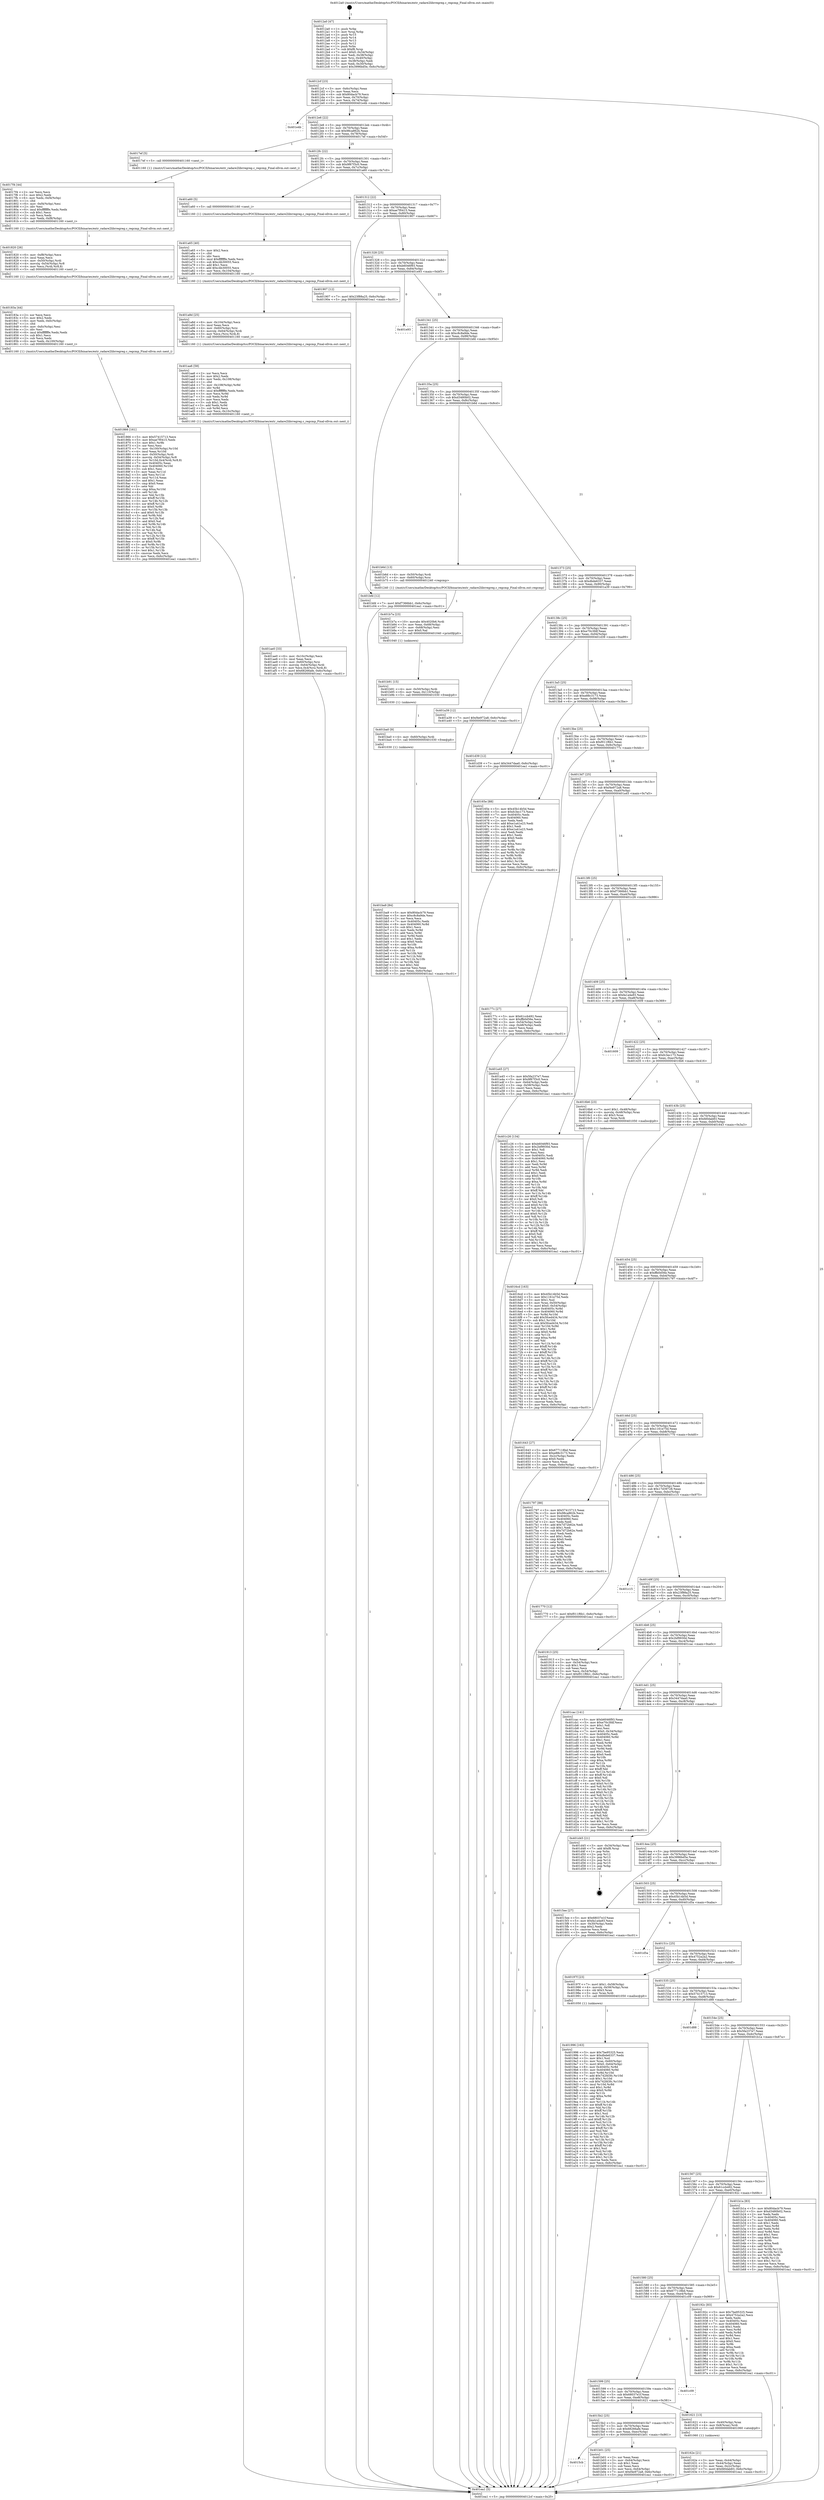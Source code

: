 digraph "0x4012a0" {
  label = "0x4012a0 (/mnt/c/Users/mathe/Desktop/tcc/POCII/binaries/extr_radare2librregreg.c_regcmp_Final-ollvm.out::main(0))"
  labelloc = "t"
  node[shape=record]

  Entry [label="",width=0.3,height=0.3,shape=circle,fillcolor=black,style=filled]
  "0x4012cf" [label="{
     0x4012cf [23]\l
     | [instrs]\l
     &nbsp;&nbsp;0x4012cf \<+3\>: mov -0x6c(%rbp),%eax\l
     &nbsp;&nbsp;0x4012d2 \<+2\>: mov %eax,%ecx\l
     &nbsp;&nbsp;0x4012d4 \<+6\>: sub $0x80dacb79,%ecx\l
     &nbsp;&nbsp;0x4012da \<+3\>: mov %eax,-0x70(%rbp)\l
     &nbsp;&nbsp;0x4012dd \<+3\>: mov %ecx,-0x74(%rbp)\l
     &nbsp;&nbsp;0x4012e0 \<+6\>: je 0000000000401e4b \<main+0xbab\>\l
  }"]
  "0x401e4b" [label="{
     0x401e4b\l
  }", style=dashed]
  "0x4012e6" [label="{
     0x4012e6 [22]\l
     | [instrs]\l
     &nbsp;&nbsp;0x4012e6 \<+5\>: jmp 00000000004012eb \<main+0x4b\>\l
     &nbsp;&nbsp;0x4012eb \<+3\>: mov -0x70(%rbp),%eax\l
     &nbsp;&nbsp;0x4012ee \<+5\>: sub $0x98ca862b,%eax\l
     &nbsp;&nbsp;0x4012f3 \<+3\>: mov %eax,-0x78(%rbp)\l
     &nbsp;&nbsp;0x4012f6 \<+6\>: je 00000000004017ef \<main+0x54f\>\l
  }"]
  Exit [label="",width=0.3,height=0.3,shape=circle,fillcolor=black,style=filled,peripheries=2]
  "0x4017ef" [label="{
     0x4017ef [5]\l
     | [instrs]\l
     &nbsp;&nbsp;0x4017ef \<+5\>: call 0000000000401160 \<next_i\>\l
     | [calls]\l
     &nbsp;&nbsp;0x401160 \{1\} (/mnt/c/Users/mathe/Desktop/tcc/POCII/binaries/extr_radare2librregreg.c_regcmp_Final-ollvm.out::next_i)\l
  }"]
  "0x4012fc" [label="{
     0x4012fc [22]\l
     | [instrs]\l
     &nbsp;&nbsp;0x4012fc \<+5\>: jmp 0000000000401301 \<main+0x61\>\l
     &nbsp;&nbsp;0x401301 \<+3\>: mov -0x70(%rbp),%eax\l
     &nbsp;&nbsp;0x401304 \<+5\>: sub $0x9f67f3c0,%eax\l
     &nbsp;&nbsp;0x401309 \<+3\>: mov %eax,-0x7c(%rbp)\l
     &nbsp;&nbsp;0x40130c \<+6\>: je 0000000000401a60 \<main+0x7c0\>\l
  }"]
  "0x401ba9" [label="{
     0x401ba9 [84]\l
     | [instrs]\l
     &nbsp;&nbsp;0x401ba9 \<+5\>: mov $0x80dacb79,%eax\l
     &nbsp;&nbsp;0x401bae \<+5\>: mov $0xc8c8a9de,%esi\l
     &nbsp;&nbsp;0x401bb3 \<+2\>: xor %ecx,%ecx\l
     &nbsp;&nbsp;0x401bb5 \<+7\>: mov 0x40405c,%edx\l
     &nbsp;&nbsp;0x401bbc \<+8\>: mov 0x404060,%r8d\l
     &nbsp;&nbsp;0x401bc4 \<+3\>: sub $0x1,%ecx\l
     &nbsp;&nbsp;0x401bc7 \<+3\>: mov %edx,%r9d\l
     &nbsp;&nbsp;0x401bca \<+3\>: add %ecx,%r9d\l
     &nbsp;&nbsp;0x401bcd \<+4\>: imul %r9d,%edx\l
     &nbsp;&nbsp;0x401bd1 \<+3\>: and $0x1,%edx\l
     &nbsp;&nbsp;0x401bd4 \<+3\>: cmp $0x0,%edx\l
     &nbsp;&nbsp;0x401bd7 \<+4\>: sete %r10b\l
     &nbsp;&nbsp;0x401bdb \<+4\>: cmp $0xa,%r8d\l
     &nbsp;&nbsp;0x401bdf \<+4\>: setl %r11b\l
     &nbsp;&nbsp;0x401be3 \<+3\>: mov %r10b,%bl\l
     &nbsp;&nbsp;0x401be6 \<+3\>: and %r11b,%bl\l
     &nbsp;&nbsp;0x401be9 \<+3\>: xor %r11b,%r10b\l
     &nbsp;&nbsp;0x401bec \<+3\>: or %r10b,%bl\l
     &nbsp;&nbsp;0x401bef \<+3\>: test $0x1,%bl\l
     &nbsp;&nbsp;0x401bf2 \<+3\>: cmovne %esi,%eax\l
     &nbsp;&nbsp;0x401bf5 \<+3\>: mov %eax,-0x6c(%rbp)\l
     &nbsp;&nbsp;0x401bf8 \<+5\>: jmp 0000000000401ea1 \<main+0xc01\>\l
  }"]
  "0x401a60" [label="{
     0x401a60 [5]\l
     | [instrs]\l
     &nbsp;&nbsp;0x401a60 \<+5\>: call 0000000000401160 \<next_i\>\l
     | [calls]\l
     &nbsp;&nbsp;0x401160 \{1\} (/mnt/c/Users/mathe/Desktop/tcc/POCII/binaries/extr_radare2librregreg.c_regcmp_Final-ollvm.out::next_i)\l
  }"]
  "0x401312" [label="{
     0x401312 [22]\l
     | [instrs]\l
     &nbsp;&nbsp;0x401312 \<+5\>: jmp 0000000000401317 \<main+0x77\>\l
     &nbsp;&nbsp;0x401317 \<+3\>: mov -0x70(%rbp),%eax\l
     &nbsp;&nbsp;0x40131a \<+5\>: sub $0xae7f0415,%eax\l
     &nbsp;&nbsp;0x40131f \<+3\>: mov %eax,-0x80(%rbp)\l
     &nbsp;&nbsp;0x401322 \<+6\>: je 0000000000401907 \<main+0x667\>\l
  }"]
  "0x401ba0" [label="{
     0x401ba0 [9]\l
     | [instrs]\l
     &nbsp;&nbsp;0x401ba0 \<+4\>: mov -0x60(%rbp),%rdi\l
     &nbsp;&nbsp;0x401ba4 \<+5\>: call 0000000000401030 \<free@plt\>\l
     | [calls]\l
     &nbsp;&nbsp;0x401030 \{1\} (unknown)\l
  }"]
  "0x401907" [label="{
     0x401907 [12]\l
     | [instrs]\l
     &nbsp;&nbsp;0x401907 \<+7\>: movl $0x23f88a25,-0x6c(%rbp)\l
     &nbsp;&nbsp;0x40190e \<+5\>: jmp 0000000000401ea1 \<main+0xc01\>\l
  }"]
  "0x401328" [label="{
     0x401328 [25]\l
     | [instrs]\l
     &nbsp;&nbsp;0x401328 \<+5\>: jmp 000000000040132d \<main+0x8d\>\l
     &nbsp;&nbsp;0x40132d \<+3\>: mov -0x70(%rbp),%eax\l
     &nbsp;&nbsp;0x401330 \<+5\>: sub $0xb6046f93,%eax\l
     &nbsp;&nbsp;0x401335 \<+6\>: mov %eax,-0x84(%rbp)\l
     &nbsp;&nbsp;0x40133b \<+6\>: je 0000000000401e93 \<main+0xbf3\>\l
  }"]
  "0x401b91" [label="{
     0x401b91 [15]\l
     | [instrs]\l
     &nbsp;&nbsp;0x401b91 \<+4\>: mov -0x50(%rbp),%rdi\l
     &nbsp;&nbsp;0x401b95 \<+6\>: mov %eax,-0x110(%rbp)\l
     &nbsp;&nbsp;0x401b9b \<+5\>: call 0000000000401030 \<free@plt\>\l
     | [calls]\l
     &nbsp;&nbsp;0x401030 \{1\} (unknown)\l
  }"]
  "0x401e93" [label="{
     0x401e93\l
  }", style=dashed]
  "0x401341" [label="{
     0x401341 [25]\l
     | [instrs]\l
     &nbsp;&nbsp;0x401341 \<+5\>: jmp 0000000000401346 \<main+0xa6\>\l
     &nbsp;&nbsp;0x401346 \<+3\>: mov -0x70(%rbp),%eax\l
     &nbsp;&nbsp;0x401349 \<+5\>: sub $0xc8c8a9de,%eax\l
     &nbsp;&nbsp;0x40134e \<+6\>: mov %eax,-0x88(%rbp)\l
     &nbsp;&nbsp;0x401354 \<+6\>: je 0000000000401bfd \<main+0x95d\>\l
  }"]
  "0x401b7a" [label="{
     0x401b7a [23]\l
     | [instrs]\l
     &nbsp;&nbsp;0x401b7a \<+10\>: movabs $0x4020b6,%rdi\l
     &nbsp;&nbsp;0x401b84 \<+3\>: mov %eax,-0x68(%rbp)\l
     &nbsp;&nbsp;0x401b87 \<+3\>: mov -0x68(%rbp),%esi\l
     &nbsp;&nbsp;0x401b8a \<+2\>: mov $0x0,%al\l
     &nbsp;&nbsp;0x401b8c \<+5\>: call 0000000000401040 \<printf@plt\>\l
     | [calls]\l
     &nbsp;&nbsp;0x401040 \{1\} (unknown)\l
  }"]
  "0x401bfd" [label="{
     0x401bfd [12]\l
     | [instrs]\l
     &nbsp;&nbsp;0x401bfd \<+7\>: movl $0xf7366bb1,-0x6c(%rbp)\l
     &nbsp;&nbsp;0x401c04 \<+5\>: jmp 0000000000401ea1 \<main+0xc01\>\l
  }"]
  "0x40135a" [label="{
     0x40135a [25]\l
     | [instrs]\l
     &nbsp;&nbsp;0x40135a \<+5\>: jmp 000000000040135f \<main+0xbf\>\l
     &nbsp;&nbsp;0x40135f \<+3\>: mov -0x70(%rbp),%eax\l
     &nbsp;&nbsp;0x401362 \<+5\>: sub $0xd3480b02,%eax\l
     &nbsp;&nbsp;0x401367 \<+6\>: mov %eax,-0x8c(%rbp)\l
     &nbsp;&nbsp;0x40136d \<+6\>: je 0000000000401b6d \<main+0x8cd\>\l
  }"]
  "0x4015cb" [label="{
     0x4015cb\l
  }", style=dashed]
  "0x401b6d" [label="{
     0x401b6d [13]\l
     | [instrs]\l
     &nbsp;&nbsp;0x401b6d \<+4\>: mov -0x50(%rbp),%rdi\l
     &nbsp;&nbsp;0x401b71 \<+4\>: mov -0x60(%rbp),%rsi\l
     &nbsp;&nbsp;0x401b75 \<+5\>: call 0000000000401240 \<regcmp\>\l
     | [calls]\l
     &nbsp;&nbsp;0x401240 \{1\} (/mnt/c/Users/mathe/Desktop/tcc/POCII/binaries/extr_radare2librregreg.c_regcmp_Final-ollvm.out::regcmp)\l
  }"]
  "0x401373" [label="{
     0x401373 [25]\l
     | [instrs]\l
     &nbsp;&nbsp;0x401373 \<+5\>: jmp 0000000000401378 \<main+0xd8\>\l
     &nbsp;&nbsp;0x401378 \<+3\>: mov -0x70(%rbp),%eax\l
     &nbsp;&nbsp;0x40137b \<+5\>: sub $0xdbde6337,%eax\l
     &nbsp;&nbsp;0x401380 \<+6\>: mov %eax,-0x90(%rbp)\l
     &nbsp;&nbsp;0x401386 \<+6\>: je 0000000000401a39 \<main+0x799\>\l
  }"]
  "0x401b01" [label="{
     0x401b01 [25]\l
     | [instrs]\l
     &nbsp;&nbsp;0x401b01 \<+2\>: xor %eax,%eax\l
     &nbsp;&nbsp;0x401b03 \<+3\>: mov -0x64(%rbp),%ecx\l
     &nbsp;&nbsp;0x401b06 \<+3\>: sub $0x1,%eax\l
     &nbsp;&nbsp;0x401b09 \<+2\>: sub %eax,%ecx\l
     &nbsp;&nbsp;0x401b0b \<+3\>: mov %ecx,-0x64(%rbp)\l
     &nbsp;&nbsp;0x401b0e \<+7\>: movl $0xf4e972a8,-0x6c(%rbp)\l
     &nbsp;&nbsp;0x401b15 \<+5\>: jmp 0000000000401ea1 \<main+0xc01\>\l
  }"]
  "0x401a39" [label="{
     0x401a39 [12]\l
     | [instrs]\l
     &nbsp;&nbsp;0x401a39 \<+7\>: movl $0xf4e972a8,-0x6c(%rbp)\l
     &nbsp;&nbsp;0x401a40 \<+5\>: jmp 0000000000401ea1 \<main+0xc01\>\l
  }"]
  "0x40138c" [label="{
     0x40138c [25]\l
     | [instrs]\l
     &nbsp;&nbsp;0x40138c \<+5\>: jmp 0000000000401391 \<main+0xf1\>\l
     &nbsp;&nbsp;0x401391 \<+3\>: mov -0x70(%rbp),%eax\l
     &nbsp;&nbsp;0x401394 \<+5\>: sub $0xe70c3fdf,%eax\l
     &nbsp;&nbsp;0x401399 \<+6\>: mov %eax,-0x94(%rbp)\l
     &nbsp;&nbsp;0x40139f \<+6\>: je 0000000000401d39 \<main+0xa99\>\l
  }"]
  "0x401ae0" [label="{
     0x401ae0 [33]\l
     | [instrs]\l
     &nbsp;&nbsp;0x401ae0 \<+6\>: mov -0x10c(%rbp),%ecx\l
     &nbsp;&nbsp;0x401ae6 \<+3\>: imul %eax,%ecx\l
     &nbsp;&nbsp;0x401ae9 \<+4\>: mov -0x60(%rbp),%rsi\l
     &nbsp;&nbsp;0x401aed \<+4\>: movslq -0x64(%rbp),%rdi\l
     &nbsp;&nbsp;0x401af1 \<+4\>: mov %ecx,0x4(%rsi,%rdi,8)\l
     &nbsp;&nbsp;0x401af5 \<+7\>: movl $0x68266afe,-0x6c(%rbp)\l
     &nbsp;&nbsp;0x401afc \<+5\>: jmp 0000000000401ea1 \<main+0xc01\>\l
  }"]
  "0x401d39" [label="{
     0x401d39 [12]\l
     | [instrs]\l
     &nbsp;&nbsp;0x401d39 \<+7\>: movl $0x3447daa0,-0x6c(%rbp)\l
     &nbsp;&nbsp;0x401d40 \<+5\>: jmp 0000000000401ea1 \<main+0xc01\>\l
  }"]
  "0x4013a5" [label="{
     0x4013a5 [25]\l
     | [instrs]\l
     &nbsp;&nbsp;0x4013a5 \<+5\>: jmp 00000000004013aa \<main+0x10a\>\l
     &nbsp;&nbsp;0x4013aa \<+3\>: mov -0x70(%rbp),%eax\l
     &nbsp;&nbsp;0x4013ad \<+5\>: sub $0xe88c3173,%eax\l
     &nbsp;&nbsp;0x4013b2 \<+6\>: mov %eax,-0x98(%rbp)\l
     &nbsp;&nbsp;0x4013b8 \<+6\>: je 000000000040165e \<main+0x3be\>\l
  }"]
  "0x401aa6" [label="{
     0x401aa6 [58]\l
     | [instrs]\l
     &nbsp;&nbsp;0x401aa6 \<+2\>: xor %ecx,%ecx\l
     &nbsp;&nbsp;0x401aa8 \<+5\>: mov $0x2,%edx\l
     &nbsp;&nbsp;0x401aad \<+6\>: mov %edx,-0x108(%rbp)\l
     &nbsp;&nbsp;0x401ab3 \<+1\>: cltd\l
     &nbsp;&nbsp;0x401ab4 \<+7\>: mov -0x108(%rbp),%r8d\l
     &nbsp;&nbsp;0x401abb \<+3\>: idiv %r8d\l
     &nbsp;&nbsp;0x401abe \<+6\>: imul $0xfffffffe,%edx,%edx\l
     &nbsp;&nbsp;0x401ac4 \<+3\>: mov %ecx,%r9d\l
     &nbsp;&nbsp;0x401ac7 \<+3\>: sub %edx,%r9d\l
     &nbsp;&nbsp;0x401aca \<+2\>: mov %ecx,%edx\l
     &nbsp;&nbsp;0x401acc \<+3\>: sub $0x1,%edx\l
     &nbsp;&nbsp;0x401acf \<+3\>: add %edx,%r9d\l
     &nbsp;&nbsp;0x401ad2 \<+3\>: sub %r9d,%ecx\l
     &nbsp;&nbsp;0x401ad5 \<+6\>: mov %ecx,-0x10c(%rbp)\l
     &nbsp;&nbsp;0x401adb \<+5\>: call 0000000000401160 \<next_i\>\l
     | [calls]\l
     &nbsp;&nbsp;0x401160 \{1\} (/mnt/c/Users/mathe/Desktop/tcc/POCII/binaries/extr_radare2librregreg.c_regcmp_Final-ollvm.out::next_i)\l
  }"]
  "0x40165e" [label="{
     0x40165e [88]\l
     | [instrs]\l
     &nbsp;&nbsp;0x40165e \<+5\>: mov $0x45b14b5d,%eax\l
     &nbsp;&nbsp;0x401663 \<+5\>: mov $0xfc3ec173,%ecx\l
     &nbsp;&nbsp;0x401668 \<+7\>: mov 0x40405c,%edx\l
     &nbsp;&nbsp;0x40166f \<+7\>: mov 0x404060,%esi\l
     &nbsp;&nbsp;0x401676 \<+2\>: mov %edx,%edi\l
     &nbsp;&nbsp;0x401678 \<+6\>: add $0xe1a41e23,%edi\l
     &nbsp;&nbsp;0x40167e \<+3\>: sub $0x1,%edi\l
     &nbsp;&nbsp;0x401681 \<+6\>: sub $0xe1a41e23,%edi\l
     &nbsp;&nbsp;0x401687 \<+3\>: imul %edi,%edx\l
     &nbsp;&nbsp;0x40168a \<+3\>: and $0x1,%edx\l
     &nbsp;&nbsp;0x40168d \<+3\>: cmp $0x0,%edx\l
     &nbsp;&nbsp;0x401690 \<+4\>: sete %r8b\l
     &nbsp;&nbsp;0x401694 \<+3\>: cmp $0xa,%esi\l
     &nbsp;&nbsp;0x401697 \<+4\>: setl %r9b\l
     &nbsp;&nbsp;0x40169b \<+3\>: mov %r8b,%r10b\l
     &nbsp;&nbsp;0x40169e \<+3\>: and %r9b,%r10b\l
     &nbsp;&nbsp;0x4016a1 \<+3\>: xor %r9b,%r8b\l
     &nbsp;&nbsp;0x4016a4 \<+3\>: or %r8b,%r10b\l
     &nbsp;&nbsp;0x4016a7 \<+4\>: test $0x1,%r10b\l
     &nbsp;&nbsp;0x4016ab \<+3\>: cmovne %ecx,%eax\l
     &nbsp;&nbsp;0x4016ae \<+3\>: mov %eax,-0x6c(%rbp)\l
     &nbsp;&nbsp;0x4016b1 \<+5\>: jmp 0000000000401ea1 \<main+0xc01\>\l
  }"]
  "0x4013be" [label="{
     0x4013be [25]\l
     | [instrs]\l
     &nbsp;&nbsp;0x4013be \<+5\>: jmp 00000000004013c3 \<main+0x123\>\l
     &nbsp;&nbsp;0x4013c3 \<+3\>: mov -0x70(%rbp),%eax\l
     &nbsp;&nbsp;0x4013c6 \<+5\>: sub $0xf011f6b1,%eax\l
     &nbsp;&nbsp;0x4013cb \<+6\>: mov %eax,-0x9c(%rbp)\l
     &nbsp;&nbsp;0x4013d1 \<+6\>: je 000000000040177c \<main+0x4dc\>\l
  }"]
  "0x401a8d" [label="{
     0x401a8d [25]\l
     | [instrs]\l
     &nbsp;&nbsp;0x401a8d \<+6\>: mov -0x104(%rbp),%ecx\l
     &nbsp;&nbsp;0x401a93 \<+3\>: imul %eax,%ecx\l
     &nbsp;&nbsp;0x401a96 \<+4\>: mov -0x60(%rbp),%rsi\l
     &nbsp;&nbsp;0x401a9a \<+4\>: movslq -0x64(%rbp),%rdi\l
     &nbsp;&nbsp;0x401a9e \<+3\>: mov %ecx,(%rsi,%rdi,8)\l
     &nbsp;&nbsp;0x401aa1 \<+5\>: call 0000000000401160 \<next_i\>\l
     | [calls]\l
     &nbsp;&nbsp;0x401160 \{1\} (/mnt/c/Users/mathe/Desktop/tcc/POCII/binaries/extr_radare2librregreg.c_regcmp_Final-ollvm.out::next_i)\l
  }"]
  "0x40177c" [label="{
     0x40177c [27]\l
     | [instrs]\l
     &nbsp;&nbsp;0x40177c \<+5\>: mov $0x61ccb492,%eax\l
     &nbsp;&nbsp;0x401781 \<+5\>: mov $0xffb0d56e,%ecx\l
     &nbsp;&nbsp;0x401786 \<+3\>: mov -0x54(%rbp),%edx\l
     &nbsp;&nbsp;0x401789 \<+3\>: cmp -0x48(%rbp),%edx\l
     &nbsp;&nbsp;0x40178c \<+3\>: cmovl %ecx,%eax\l
     &nbsp;&nbsp;0x40178f \<+3\>: mov %eax,-0x6c(%rbp)\l
     &nbsp;&nbsp;0x401792 \<+5\>: jmp 0000000000401ea1 \<main+0xc01\>\l
  }"]
  "0x4013d7" [label="{
     0x4013d7 [25]\l
     | [instrs]\l
     &nbsp;&nbsp;0x4013d7 \<+5\>: jmp 00000000004013dc \<main+0x13c\>\l
     &nbsp;&nbsp;0x4013dc \<+3\>: mov -0x70(%rbp),%eax\l
     &nbsp;&nbsp;0x4013df \<+5\>: sub $0xf4e972a8,%eax\l
     &nbsp;&nbsp;0x4013e4 \<+6\>: mov %eax,-0xa0(%rbp)\l
     &nbsp;&nbsp;0x4013ea \<+6\>: je 0000000000401a45 \<main+0x7a5\>\l
  }"]
  "0x401a65" [label="{
     0x401a65 [40]\l
     | [instrs]\l
     &nbsp;&nbsp;0x401a65 \<+5\>: mov $0x2,%ecx\l
     &nbsp;&nbsp;0x401a6a \<+1\>: cltd\l
     &nbsp;&nbsp;0x401a6b \<+2\>: idiv %ecx\l
     &nbsp;&nbsp;0x401a6d \<+6\>: imul $0xfffffffe,%edx,%ecx\l
     &nbsp;&nbsp;0x401a73 \<+6\>: sub $0xc4b30055,%ecx\l
     &nbsp;&nbsp;0x401a79 \<+3\>: add $0x1,%ecx\l
     &nbsp;&nbsp;0x401a7c \<+6\>: add $0xc4b30055,%ecx\l
     &nbsp;&nbsp;0x401a82 \<+6\>: mov %ecx,-0x104(%rbp)\l
     &nbsp;&nbsp;0x401a88 \<+5\>: call 0000000000401160 \<next_i\>\l
     | [calls]\l
     &nbsp;&nbsp;0x401160 \{1\} (/mnt/c/Users/mathe/Desktop/tcc/POCII/binaries/extr_radare2librregreg.c_regcmp_Final-ollvm.out::next_i)\l
  }"]
  "0x401a45" [label="{
     0x401a45 [27]\l
     | [instrs]\l
     &nbsp;&nbsp;0x401a45 \<+5\>: mov $0x5fa237e7,%eax\l
     &nbsp;&nbsp;0x401a4a \<+5\>: mov $0x9f67f3c0,%ecx\l
     &nbsp;&nbsp;0x401a4f \<+3\>: mov -0x64(%rbp),%edx\l
     &nbsp;&nbsp;0x401a52 \<+3\>: cmp -0x58(%rbp),%edx\l
     &nbsp;&nbsp;0x401a55 \<+3\>: cmovl %ecx,%eax\l
     &nbsp;&nbsp;0x401a58 \<+3\>: mov %eax,-0x6c(%rbp)\l
     &nbsp;&nbsp;0x401a5b \<+5\>: jmp 0000000000401ea1 \<main+0xc01\>\l
  }"]
  "0x4013f0" [label="{
     0x4013f0 [25]\l
     | [instrs]\l
     &nbsp;&nbsp;0x4013f0 \<+5\>: jmp 00000000004013f5 \<main+0x155\>\l
     &nbsp;&nbsp;0x4013f5 \<+3\>: mov -0x70(%rbp),%eax\l
     &nbsp;&nbsp;0x4013f8 \<+5\>: sub $0xf7366bb1,%eax\l
     &nbsp;&nbsp;0x4013fd \<+6\>: mov %eax,-0xa4(%rbp)\l
     &nbsp;&nbsp;0x401403 \<+6\>: je 0000000000401c26 \<main+0x986\>\l
  }"]
  "0x401996" [label="{
     0x401996 [163]\l
     | [instrs]\l
     &nbsp;&nbsp;0x401996 \<+5\>: mov $0x7be95325,%ecx\l
     &nbsp;&nbsp;0x40199b \<+5\>: mov $0xdbde6337,%edx\l
     &nbsp;&nbsp;0x4019a0 \<+3\>: mov $0x1,%sil\l
     &nbsp;&nbsp;0x4019a3 \<+4\>: mov %rax,-0x60(%rbp)\l
     &nbsp;&nbsp;0x4019a7 \<+7\>: movl $0x0,-0x64(%rbp)\l
     &nbsp;&nbsp;0x4019ae \<+8\>: mov 0x40405c,%r8d\l
     &nbsp;&nbsp;0x4019b6 \<+8\>: mov 0x404060,%r9d\l
     &nbsp;&nbsp;0x4019be \<+3\>: mov %r8d,%r10d\l
     &nbsp;&nbsp;0x4019c1 \<+7\>: add $0x742fd3fc,%r10d\l
     &nbsp;&nbsp;0x4019c8 \<+4\>: sub $0x1,%r10d\l
     &nbsp;&nbsp;0x4019cc \<+7\>: sub $0x742fd3fc,%r10d\l
     &nbsp;&nbsp;0x4019d3 \<+4\>: imul %r10d,%r8d\l
     &nbsp;&nbsp;0x4019d7 \<+4\>: and $0x1,%r8d\l
     &nbsp;&nbsp;0x4019db \<+4\>: cmp $0x0,%r8d\l
     &nbsp;&nbsp;0x4019df \<+4\>: sete %r11b\l
     &nbsp;&nbsp;0x4019e3 \<+4\>: cmp $0xa,%r9d\l
     &nbsp;&nbsp;0x4019e7 \<+3\>: setl %bl\l
     &nbsp;&nbsp;0x4019ea \<+3\>: mov %r11b,%r14b\l
     &nbsp;&nbsp;0x4019ed \<+4\>: xor $0xff,%r14b\l
     &nbsp;&nbsp;0x4019f1 \<+3\>: mov %bl,%r15b\l
     &nbsp;&nbsp;0x4019f4 \<+4\>: xor $0xff,%r15b\l
     &nbsp;&nbsp;0x4019f8 \<+4\>: xor $0x1,%sil\l
     &nbsp;&nbsp;0x4019fc \<+3\>: mov %r14b,%r12b\l
     &nbsp;&nbsp;0x4019ff \<+4\>: and $0xff,%r12b\l
     &nbsp;&nbsp;0x401a03 \<+3\>: and %sil,%r11b\l
     &nbsp;&nbsp;0x401a06 \<+3\>: mov %r15b,%r13b\l
     &nbsp;&nbsp;0x401a09 \<+4\>: and $0xff,%r13b\l
     &nbsp;&nbsp;0x401a0d \<+3\>: and %sil,%bl\l
     &nbsp;&nbsp;0x401a10 \<+3\>: or %r11b,%r12b\l
     &nbsp;&nbsp;0x401a13 \<+3\>: or %bl,%r13b\l
     &nbsp;&nbsp;0x401a16 \<+3\>: xor %r13b,%r12b\l
     &nbsp;&nbsp;0x401a19 \<+3\>: or %r15b,%r14b\l
     &nbsp;&nbsp;0x401a1c \<+4\>: xor $0xff,%r14b\l
     &nbsp;&nbsp;0x401a20 \<+4\>: or $0x1,%sil\l
     &nbsp;&nbsp;0x401a24 \<+3\>: and %sil,%r14b\l
     &nbsp;&nbsp;0x401a27 \<+3\>: or %r14b,%r12b\l
     &nbsp;&nbsp;0x401a2a \<+4\>: test $0x1,%r12b\l
     &nbsp;&nbsp;0x401a2e \<+3\>: cmovne %edx,%ecx\l
     &nbsp;&nbsp;0x401a31 \<+3\>: mov %ecx,-0x6c(%rbp)\l
     &nbsp;&nbsp;0x401a34 \<+5\>: jmp 0000000000401ea1 \<main+0xc01\>\l
  }"]
  "0x401c26" [label="{
     0x401c26 [134]\l
     | [instrs]\l
     &nbsp;&nbsp;0x401c26 \<+5\>: mov $0xb6046f93,%eax\l
     &nbsp;&nbsp;0x401c2b \<+5\>: mov $0x2bf9930d,%ecx\l
     &nbsp;&nbsp;0x401c30 \<+2\>: mov $0x1,%dl\l
     &nbsp;&nbsp;0x401c32 \<+2\>: xor %esi,%esi\l
     &nbsp;&nbsp;0x401c34 \<+7\>: mov 0x40405c,%edi\l
     &nbsp;&nbsp;0x401c3b \<+8\>: mov 0x404060,%r8d\l
     &nbsp;&nbsp;0x401c43 \<+3\>: sub $0x1,%esi\l
     &nbsp;&nbsp;0x401c46 \<+3\>: mov %edi,%r9d\l
     &nbsp;&nbsp;0x401c49 \<+3\>: add %esi,%r9d\l
     &nbsp;&nbsp;0x401c4c \<+4\>: imul %r9d,%edi\l
     &nbsp;&nbsp;0x401c50 \<+3\>: and $0x1,%edi\l
     &nbsp;&nbsp;0x401c53 \<+3\>: cmp $0x0,%edi\l
     &nbsp;&nbsp;0x401c56 \<+4\>: sete %r10b\l
     &nbsp;&nbsp;0x401c5a \<+4\>: cmp $0xa,%r8d\l
     &nbsp;&nbsp;0x401c5e \<+4\>: setl %r11b\l
     &nbsp;&nbsp;0x401c62 \<+3\>: mov %r10b,%bl\l
     &nbsp;&nbsp;0x401c65 \<+3\>: xor $0xff,%bl\l
     &nbsp;&nbsp;0x401c68 \<+3\>: mov %r11b,%r14b\l
     &nbsp;&nbsp;0x401c6b \<+4\>: xor $0xff,%r14b\l
     &nbsp;&nbsp;0x401c6f \<+3\>: xor $0x0,%dl\l
     &nbsp;&nbsp;0x401c72 \<+3\>: mov %bl,%r15b\l
     &nbsp;&nbsp;0x401c75 \<+4\>: and $0x0,%r15b\l
     &nbsp;&nbsp;0x401c79 \<+3\>: and %dl,%r10b\l
     &nbsp;&nbsp;0x401c7c \<+3\>: mov %r14b,%r12b\l
     &nbsp;&nbsp;0x401c7f \<+4\>: and $0x0,%r12b\l
     &nbsp;&nbsp;0x401c83 \<+3\>: and %dl,%r11b\l
     &nbsp;&nbsp;0x401c86 \<+3\>: or %r10b,%r15b\l
     &nbsp;&nbsp;0x401c89 \<+3\>: or %r11b,%r12b\l
     &nbsp;&nbsp;0x401c8c \<+3\>: xor %r12b,%r15b\l
     &nbsp;&nbsp;0x401c8f \<+3\>: or %r14b,%bl\l
     &nbsp;&nbsp;0x401c92 \<+3\>: xor $0xff,%bl\l
     &nbsp;&nbsp;0x401c95 \<+3\>: or $0x0,%dl\l
     &nbsp;&nbsp;0x401c98 \<+2\>: and %dl,%bl\l
     &nbsp;&nbsp;0x401c9a \<+3\>: or %bl,%r15b\l
     &nbsp;&nbsp;0x401c9d \<+4\>: test $0x1,%r15b\l
     &nbsp;&nbsp;0x401ca1 \<+3\>: cmovne %ecx,%eax\l
     &nbsp;&nbsp;0x401ca4 \<+3\>: mov %eax,-0x6c(%rbp)\l
     &nbsp;&nbsp;0x401ca7 \<+5\>: jmp 0000000000401ea1 \<main+0xc01\>\l
  }"]
  "0x401409" [label="{
     0x401409 [25]\l
     | [instrs]\l
     &nbsp;&nbsp;0x401409 \<+5\>: jmp 000000000040140e \<main+0x16e\>\l
     &nbsp;&nbsp;0x40140e \<+3\>: mov -0x70(%rbp),%eax\l
     &nbsp;&nbsp;0x401411 \<+5\>: sub $0xfa1a4a93,%eax\l
     &nbsp;&nbsp;0x401416 \<+6\>: mov %eax,-0xa8(%rbp)\l
     &nbsp;&nbsp;0x40141c \<+6\>: je 0000000000401609 \<main+0x369\>\l
  }"]
  "0x401866" [label="{
     0x401866 [161]\l
     | [instrs]\l
     &nbsp;&nbsp;0x401866 \<+5\>: mov $0x57415713,%ecx\l
     &nbsp;&nbsp;0x40186b \<+5\>: mov $0xae7f0415,%edx\l
     &nbsp;&nbsp;0x401870 \<+3\>: mov $0x1,%r9b\l
     &nbsp;&nbsp;0x401873 \<+2\>: xor %esi,%esi\l
     &nbsp;&nbsp;0x401875 \<+7\>: mov -0x100(%rbp),%r10d\l
     &nbsp;&nbsp;0x40187c \<+4\>: imul %eax,%r10d\l
     &nbsp;&nbsp;0x401880 \<+4\>: mov -0x50(%rbp),%rdi\l
     &nbsp;&nbsp;0x401884 \<+4\>: movslq -0x54(%rbp),%r8\l
     &nbsp;&nbsp;0x401888 \<+5\>: mov %r10d,0x4(%rdi,%r8,8)\l
     &nbsp;&nbsp;0x40188d \<+7\>: mov 0x40405c,%eax\l
     &nbsp;&nbsp;0x401894 \<+8\>: mov 0x404060,%r10d\l
     &nbsp;&nbsp;0x40189c \<+3\>: sub $0x1,%esi\l
     &nbsp;&nbsp;0x40189f \<+3\>: mov %eax,%r11d\l
     &nbsp;&nbsp;0x4018a2 \<+3\>: add %esi,%r11d\l
     &nbsp;&nbsp;0x4018a5 \<+4\>: imul %r11d,%eax\l
     &nbsp;&nbsp;0x4018a9 \<+3\>: and $0x1,%eax\l
     &nbsp;&nbsp;0x4018ac \<+3\>: cmp $0x0,%eax\l
     &nbsp;&nbsp;0x4018af \<+3\>: sete %bl\l
     &nbsp;&nbsp;0x4018b2 \<+4\>: cmp $0xa,%r10d\l
     &nbsp;&nbsp;0x4018b6 \<+4\>: setl %r14b\l
     &nbsp;&nbsp;0x4018ba \<+3\>: mov %bl,%r15b\l
     &nbsp;&nbsp;0x4018bd \<+4\>: xor $0xff,%r15b\l
     &nbsp;&nbsp;0x4018c1 \<+3\>: mov %r14b,%r12b\l
     &nbsp;&nbsp;0x4018c4 \<+4\>: xor $0xff,%r12b\l
     &nbsp;&nbsp;0x4018c8 \<+4\>: xor $0x0,%r9b\l
     &nbsp;&nbsp;0x4018cc \<+3\>: mov %r15b,%r13b\l
     &nbsp;&nbsp;0x4018cf \<+4\>: and $0x0,%r13b\l
     &nbsp;&nbsp;0x4018d3 \<+3\>: and %r9b,%bl\l
     &nbsp;&nbsp;0x4018d6 \<+3\>: mov %r12b,%al\l
     &nbsp;&nbsp;0x4018d9 \<+2\>: and $0x0,%al\l
     &nbsp;&nbsp;0x4018db \<+3\>: and %r9b,%r14b\l
     &nbsp;&nbsp;0x4018de \<+3\>: or %bl,%r13b\l
     &nbsp;&nbsp;0x4018e1 \<+3\>: or %r14b,%al\l
     &nbsp;&nbsp;0x4018e4 \<+3\>: xor %al,%r13b\l
     &nbsp;&nbsp;0x4018e7 \<+3\>: or %r12b,%r15b\l
     &nbsp;&nbsp;0x4018ea \<+4\>: xor $0xff,%r15b\l
     &nbsp;&nbsp;0x4018ee \<+4\>: or $0x0,%r9b\l
     &nbsp;&nbsp;0x4018f2 \<+3\>: and %r9b,%r15b\l
     &nbsp;&nbsp;0x4018f5 \<+3\>: or %r15b,%r13b\l
     &nbsp;&nbsp;0x4018f8 \<+4\>: test $0x1,%r13b\l
     &nbsp;&nbsp;0x4018fc \<+3\>: cmovne %edx,%ecx\l
     &nbsp;&nbsp;0x4018ff \<+3\>: mov %ecx,-0x6c(%rbp)\l
     &nbsp;&nbsp;0x401902 \<+5\>: jmp 0000000000401ea1 \<main+0xc01\>\l
  }"]
  "0x401609" [label="{
     0x401609\l
  }", style=dashed]
  "0x401422" [label="{
     0x401422 [25]\l
     | [instrs]\l
     &nbsp;&nbsp;0x401422 \<+5\>: jmp 0000000000401427 \<main+0x187\>\l
     &nbsp;&nbsp;0x401427 \<+3\>: mov -0x70(%rbp),%eax\l
     &nbsp;&nbsp;0x40142a \<+5\>: sub $0xfc3ec173,%eax\l
     &nbsp;&nbsp;0x40142f \<+6\>: mov %eax,-0xac(%rbp)\l
     &nbsp;&nbsp;0x401435 \<+6\>: je 00000000004016b6 \<main+0x416\>\l
  }"]
  "0x40183a" [label="{
     0x40183a [44]\l
     | [instrs]\l
     &nbsp;&nbsp;0x40183a \<+2\>: xor %ecx,%ecx\l
     &nbsp;&nbsp;0x40183c \<+5\>: mov $0x2,%edx\l
     &nbsp;&nbsp;0x401841 \<+6\>: mov %edx,-0xfc(%rbp)\l
     &nbsp;&nbsp;0x401847 \<+1\>: cltd\l
     &nbsp;&nbsp;0x401848 \<+6\>: mov -0xfc(%rbp),%esi\l
     &nbsp;&nbsp;0x40184e \<+2\>: idiv %esi\l
     &nbsp;&nbsp;0x401850 \<+6\>: imul $0xfffffffe,%edx,%edx\l
     &nbsp;&nbsp;0x401856 \<+3\>: sub $0x1,%ecx\l
     &nbsp;&nbsp;0x401859 \<+2\>: sub %ecx,%edx\l
     &nbsp;&nbsp;0x40185b \<+6\>: mov %edx,-0x100(%rbp)\l
     &nbsp;&nbsp;0x401861 \<+5\>: call 0000000000401160 \<next_i\>\l
     | [calls]\l
     &nbsp;&nbsp;0x401160 \{1\} (/mnt/c/Users/mathe/Desktop/tcc/POCII/binaries/extr_radare2librregreg.c_regcmp_Final-ollvm.out::next_i)\l
  }"]
  "0x4016b6" [label="{
     0x4016b6 [23]\l
     | [instrs]\l
     &nbsp;&nbsp;0x4016b6 \<+7\>: movl $0x1,-0x48(%rbp)\l
     &nbsp;&nbsp;0x4016bd \<+4\>: movslq -0x48(%rbp),%rax\l
     &nbsp;&nbsp;0x4016c1 \<+4\>: shl $0x3,%rax\l
     &nbsp;&nbsp;0x4016c5 \<+3\>: mov %rax,%rdi\l
     &nbsp;&nbsp;0x4016c8 \<+5\>: call 0000000000401050 \<malloc@plt\>\l
     | [calls]\l
     &nbsp;&nbsp;0x401050 \{1\} (unknown)\l
  }"]
  "0x40143b" [label="{
     0x40143b [25]\l
     | [instrs]\l
     &nbsp;&nbsp;0x40143b \<+5\>: jmp 0000000000401440 \<main+0x1a0\>\l
     &nbsp;&nbsp;0x401440 \<+3\>: mov -0x70(%rbp),%eax\l
     &nbsp;&nbsp;0x401443 \<+5\>: sub $0xfd0dab83,%eax\l
     &nbsp;&nbsp;0x401448 \<+6\>: mov %eax,-0xb0(%rbp)\l
     &nbsp;&nbsp;0x40144e \<+6\>: je 0000000000401643 \<main+0x3a3\>\l
  }"]
  "0x401820" [label="{
     0x401820 [26]\l
     | [instrs]\l
     &nbsp;&nbsp;0x401820 \<+6\>: mov -0xf8(%rbp),%ecx\l
     &nbsp;&nbsp;0x401826 \<+3\>: imul %eax,%ecx\l
     &nbsp;&nbsp;0x401829 \<+4\>: mov -0x50(%rbp),%rdi\l
     &nbsp;&nbsp;0x40182d \<+4\>: movslq -0x54(%rbp),%r8\l
     &nbsp;&nbsp;0x401831 \<+4\>: mov %ecx,(%rdi,%r8,8)\l
     &nbsp;&nbsp;0x401835 \<+5\>: call 0000000000401160 \<next_i\>\l
     | [calls]\l
     &nbsp;&nbsp;0x401160 \{1\} (/mnt/c/Users/mathe/Desktop/tcc/POCII/binaries/extr_radare2librregreg.c_regcmp_Final-ollvm.out::next_i)\l
  }"]
  "0x401643" [label="{
     0x401643 [27]\l
     | [instrs]\l
     &nbsp;&nbsp;0x401643 \<+5\>: mov $0x677118bd,%eax\l
     &nbsp;&nbsp;0x401648 \<+5\>: mov $0xe88c3173,%ecx\l
     &nbsp;&nbsp;0x40164d \<+3\>: mov -0x2c(%rbp),%edx\l
     &nbsp;&nbsp;0x401650 \<+3\>: cmp $0x0,%edx\l
     &nbsp;&nbsp;0x401653 \<+3\>: cmove %ecx,%eax\l
     &nbsp;&nbsp;0x401656 \<+3\>: mov %eax,-0x6c(%rbp)\l
     &nbsp;&nbsp;0x401659 \<+5\>: jmp 0000000000401ea1 \<main+0xc01\>\l
  }"]
  "0x401454" [label="{
     0x401454 [25]\l
     | [instrs]\l
     &nbsp;&nbsp;0x401454 \<+5\>: jmp 0000000000401459 \<main+0x1b9\>\l
     &nbsp;&nbsp;0x401459 \<+3\>: mov -0x70(%rbp),%eax\l
     &nbsp;&nbsp;0x40145c \<+5\>: sub $0xffb0d56e,%eax\l
     &nbsp;&nbsp;0x401461 \<+6\>: mov %eax,-0xb4(%rbp)\l
     &nbsp;&nbsp;0x401467 \<+6\>: je 0000000000401797 \<main+0x4f7\>\l
  }"]
  "0x4017f4" [label="{
     0x4017f4 [44]\l
     | [instrs]\l
     &nbsp;&nbsp;0x4017f4 \<+2\>: xor %ecx,%ecx\l
     &nbsp;&nbsp;0x4017f6 \<+5\>: mov $0x2,%edx\l
     &nbsp;&nbsp;0x4017fb \<+6\>: mov %edx,-0xf4(%rbp)\l
     &nbsp;&nbsp;0x401801 \<+1\>: cltd\l
     &nbsp;&nbsp;0x401802 \<+6\>: mov -0xf4(%rbp),%esi\l
     &nbsp;&nbsp;0x401808 \<+2\>: idiv %esi\l
     &nbsp;&nbsp;0x40180a \<+6\>: imul $0xfffffffe,%edx,%edx\l
     &nbsp;&nbsp;0x401810 \<+3\>: sub $0x1,%ecx\l
     &nbsp;&nbsp;0x401813 \<+2\>: sub %ecx,%edx\l
     &nbsp;&nbsp;0x401815 \<+6\>: mov %edx,-0xf8(%rbp)\l
     &nbsp;&nbsp;0x40181b \<+5\>: call 0000000000401160 \<next_i\>\l
     | [calls]\l
     &nbsp;&nbsp;0x401160 \{1\} (/mnt/c/Users/mathe/Desktop/tcc/POCII/binaries/extr_radare2librregreg.c_regcmp_Final-ollvm.out::next_i)\l
  }"]
  "0x401797" [label="{
     0x401797 [88]\l
     | [instrs]\l
     &nbsp;&nbsp;0x401797 \<+5\>: mov $0x57415713,%eax\l
     &nbsp;&nbsp;0x40179c \<+5\>: mov $0x98ca862b,%ecx\l
     &nbsp;&nbsp;0x4017a1 \<+7\>: mov 0x40405c,%edx\l
     &nbsp;&nbsp;0x4017a8 \<+7\>: mov 0x404060,%esi\l
     &nbsp;&nbsp;0x4017af \<+2\>: mov %edx,%edi\l
     &nbsp;&nbsp;0x4017b1 \<+6\>: add $0x7d72b62e,%edi\l
     &nbsp;&nbsp;0x4017b7 \<+3\>: sub $0x1,%edi\l
     &nbsp;&nbsp;0x4017ba \<+6\>: sub $0x7d72b62e,%edi\l
     &nbsp;&nbsp;0x4017c0 \<+3\>: imul %edi,%edx\l
     &nbsp;&nbsp;0x4017c3 \<+3\>: and $0x1,%edx\l
     &nbsp;&nbsp;0x4017c6 \<+3\>: cmp $0x0,%edx\l
     &nbsp;&nbsp;0x4017c9 \<+4\>: sete %r8b\l
     &nbsp;&nbsp;0x4017cd \<+3\>: cmp $0xa,%esi\l
     &nbsp;&nbsp;0x4017d0 \<+4\>: setl %r9b\l
     &nbsp;&nbsp;0x4017d4 \<+3\>: mov %r8b,%r10b\l
     &nbsp;&nbsp;0x4017d7 \<+3\>: and %r9b,%r10b\l
     &nbsp;&nbsp;0x4017da \<+3\>: xor %r9b,%r8b\l
     &nbsp;&nbsp;0x4017dd \<+3\>: or %r8b,%r10b\l
     &nbsp;&nbsp;0x4017e0 \<+4\>: test $0x1,%r10b\l
     &nbsp;&nbsp;0x4017e4 \<+3\>: cmovne %ecx,%eax\l
     &nbsp;&nbsp;0x4017e7 \<+3\>: mov %eax,-0x6c(%rbp)\l
     &nbsp;&nbsp;0x4017ea \<+5\>: jmp 0000000000401ea1 \<main+0xc01\>\l
  }"]
  "0x40146d" [label="{
     0x40146d [25]\l
     | [instrs]\l
     &nbsp;&nbsp;0x40146d \<+5\>: jmp 0000000000401472 \<main+0x1d2\>\l
     &nbsp;&nbsp;0x401472 \<+3\>: mov -0x70(%rbp),%eax\l
     &nbsp;&nbsp;0x401475 \<+5\>: sub $0x1161e75d,%eax\l
     &nbsp;&nbsp;0x40147a \<+6\>: mov %eax,-0xb8(%rbp)\l
     &nbsp;&nbsp;0x401480 \<+6\>: je 0000000000401770 \<main+0x4d0\>\l
  }"]
  "0x4016cd" [label="{
     0x4016cd [163]\l
     | [instrs]\l
     &nbsp;&nbsp;0x4016cd \<+5\>: mov $0x45b14b5d,%ecx\l
     &nbsp;&nbsp;0x4016d2 \<+5\>: mov $0x1161e75d,%edx\l
     &nbsp;&nbsp;0x4016d7 \<+3\>: mov $0x1,%sil\l
     &nbsp;&nbsp;0x4016da \<+4\>: mov %rax,-0x50(%rbp)\l
     &nbsp;&nbsp;0x4016de \<+7\>: movl $0x0,-0x54(%rbp)\l
     &nbsp;&nbsp;0x4016e5 \<+8\>: mov 0x40405c,%r8d\l
     &nbsp;&nbsp;0x4016ed \<+8\>: mov 0x404060,%r9d\l
     &nbsp;&nbsp;0x4016f5 \<+3\>: mov %r8d,%r10d\l
     &nbsp;&nbsp;0x4016f8 \<+7\>: add $0x5fced434,%r10d\l
     &nbsp;&nbsp;0x4016ff \<+4\>: sub $0x1,%r10d\l
     &nbsp;&nbsp;0x401703 \<+7\>: sub $0x5fced434,%r10d\l
     &nbsp;&nbsp;0x40170a \<+4\>: imul %r10d,%r8d\l
     &nbsp;&nbsp;0x40170e \<+4\>: and $0x1,%r8d\l
     &nbsp;&nbsp;0x401712 \<+4\>: cmp $0x0,%r8d\l
     &nbsp;&nbsp;0x401716 \<+4\>: sete %r11b\l
     &nbsp;&nbsp;0x40171a \<+4\>: cmp $0xa,%r9d\l
     &nbsp;&nbsp;0x40171e \<+3\>: setl %bl\l
     &nbsp;&nbsp;0x401721 \<+3\>: mov %r11b,%r14b\l
     &nbsp;&nbsp;0x401724 \<+4\>: xor $0xff,%r14b\l
     &nbsp;&nbsp;0x401728 \<+3\>: mov %bl,%r15b\l
     &nbsp;&nbsp;0x40172b \<+4\>: xor $0xff,%r15b\l
     &nbsp;&nbsp;0x40172f \<+4\>: xor $0x1,%sil\l
     &nbsp;&nbsp;0x401733 \<+3\>: mov %r14b,%r12b\l
     &nbsp;&nbsp;0x401736 \<+4\>: and $0xff,%r12b\l
     &nbsp;&nbsp;0x40173a \<+3\>: and %sil,%r11b\l
     &nbsp;&nbsp;0x40173d \<+3\>: mov %r15b,%r13b\l
     &nbsp;&nbsp;0x401740 \<+4\>: and $0xff,%r13b\l
     &nbsp;&nbsp;0x401744 \<+3\>: and %sil,%bl\l
     &nbsp;&nbsp;0x401747 \<+3\>: or %r11b,%r12b\l
     &nbsp;&nbsp;0x40174a \<+3\>: or %bl,%r13b\l
     &nbsp;&nbsp;0x40174d \<+3\>: xor %r13b,%r12b\l
     &nbsp;&nbsp;0x401750 \<+3\>: or %r15b,%r14b\l
     &nbsp;&nbsp;0x401753 \<+4\>: xor $0xff,%r14b\l
     &nbsp;&nbsp;0x401757 \<+4\>: or $0x1,%sil\l
     &nbsp;&nbsp;0x40175b \<+3\>: and %sil,%r14b\l
     &nbsp;&nbsp;0x40175e \<+3\>: or %r14b,%r12b\l
     &nbsp;&nbsp;0x401761 \<+4\>: test $0x1,%r12b\l
     &nbsp;&nbsp;0x401765 \<+3\>: cmovne %edx,%ecx\l
     &nbsp;&nbsp;0x401768 \<+3\>: mov %ecx,-0x6c(%rbp)\l
     &nbsp;&nbsp;0x40176b \<+5\>: jmp 0000000000401ea1 \<main+0xc01\>\l
  }"]
  "0x401770" [label="{
     0x401770 [12]\l
     | [instrs]\l
     &nbsp;&nbsp;0x401770 \<+7\>: movl $0xf011f6b1,-0x6c(%rbp)\l
     &nbsp;&nbsp;0x401777 \<+5\>: jmp 0000000000401ea1 \<main+0xc01\>\l
  }"]
  "0x401486" [label="{
     0x401486 [25]\l
     | [instrs]\l
     &nbsp;&nbsp;0x401486 \<+5\>: jmp 000000000040148b \<main+0x1eb\>\l
     &nbsp;&nbsp;0x40148b \<+3\>: mov -0x70(%rbp),%eax\l
     &nbsp;&nbsp;0x40148e \<+5\>: sub $0x17d39728,%eax\l
     &nbsp;&nbsp;0x401493 \<+6\>: mov %eax,-0xbc(%rbp)\l
     &nbsp;&nbsp;0x401499 \<+6\>: je 0000000000401c15 \<main+0x975\>\l
  }"]
  "0x40162e" [label="{
     0x40162e [21]\l
     | [instrs]\l
     &nbsp;&nbsp;0x40162e \<+3\>: mov %eax,-0x44(%rbp)\l
     &nbsp;&nbsp;0x401631 \<+3\>: mov -0x44(%rbp),%eax\l
     &nbsp;&nbsp;0x401634 \<+3\>: mov %eax,-0x2c(%rbp)\l
     &nbsp;&nbsp;0x401637 \<+7\>: movl $0xfd0dab83,-0x6c(%rbp)\l
     &nbsp;&nbsp;0x40163e \<+5\>: jmp 0000000000401ea1 \<main+0xc01\>\l
  }"]
  "0x401c15" [label="{
     0x401c15\l
  }", style=dashed]
  "0x40149f" [label="{
     0x40149f [25]\l
     | [instrs]\l
     &nbsp;&nbsp;0x40149f \<+5\>: jmp 00000000004014a4 \<main+0x204\>\l
     &nbsp;&nbsp;0x4014a4 \<+3\>: mov -0x70(%rbp),%eax\l
     &nbsp;&nbsp;0x4014a7 \<+5\>: sub $0x23f88a25,%eax\l
     &nbsp;&nbsp;0x4014ac \<+6\>: mov %eax,-0xc0(%rbp)\l
     &nbsp;&nbsp;0x4014b2 \<+6\>: je 0000000000401913 \<main+0x673\>\l
  }"]
  "0x4015b2" [label="{
     0x4015b2 [25]\l
     | [instrs]\l
     &nbsp;&nbsp;0x4015b2 \<+5\>: jmp 00000000004015b7 \<main+0x317\>\l
     &nbsp;&nbsp;0x4015b7 \<+3\>: mov -0x70(%rbp),%eax\l
     &nbsp;&nbsp;0x4015ba \<+5\>: sub $0x68266afe,%eax\l
     &nbsp;&nbsp;0x4015bf \<+6\>: mov %eax,-0xec(%rbp)\l
     &nbsp;&nbsp;0x4015c5 \<+6\>: je 0000000000401b01 \<main+0x861\>\l
  }"]
  "0x401913" [label="{
     0x401913 [25]\l
     | [instrs]\l
     &nbsp;&nbsp;0x401913 \<+2\>: xor %eax,%eax\l
     &nbsp;&nbsp;0x401915 \<+3\>: mov -0x54(%rbp),%ecx\l
     &nbsp;&nbsp;0x401918 \<+3\>: sub $0x1,%eax\l
     &nbsp;&nbsp;0x40191b \<+2\>: sub %eax,%ecx\l
     &nbsp;&nbsp;0x40191d \<+3\>: mov %ecx,-0x54(%rbp)\l
     &nbsp;&nbsp;0x401920 \<+7\>: movl $0xf011f6b1,-0x6c(%rbp)\l
     &nbsp;&nbsp;0x401927 \<+5\>: jmp 0000000000401ea1 \<main+0xc01\>\l
  }"]
  "0x4014b8" [label="{
     0x4014b8 [25]\l
     | [instrs]\l
     &nbsp;&nbsp;0x4014b8 \<+5\>: jmp 00000000004014bd \<main+0x21d\>\l
     &nbsp;&nbsp;0x4014bd \<+3\>: mov -0x70(%rbp),%eax\l
     &nbsp;&nbsp;0x4014c0 \<+5\>: sub $0x2bf9930d,%eax\l
     &nbsp;&nbsp;0x4014c5 \<+6\>: mov %eax,-0xc4(%rbp)\l
     &nbsp;&nbsp;0x4014cb \<+6\>: je 0000000000401cac \<main+0xa0c\>\l
  }"]
  "0x401621" [label="{
     0x401621 [13]\l
     | [instrs]\l
     &nbsp;&nbsp;0x401621 \<+4\>: mov -0x40(%rbp),%rax\l
     &nbsp;&nbsp;0x401625 \<+4\>: mov 0x8(%rax),%rdi\l
     &nbsp;&nbsp;0x401629 \<+5\>: call 0000000000401060 \<atoi@plt\>\l
     | [calls]\l
     &nbsp;&nbsp;0x401060 \{1\} (unknown)\l
  }"]
  "0x401cac" [label="{
     0x401cac [141]\l
     | [instrs]\l
     &nbsp;&nbsp;0x401cac \<+5\>: mov $0xb6046f93,%eax\l
     &nbsp;&nbsp;0x401cb1 \<+5\>: mov $0xe70c3fdf,%ecx\l
     &nbsp;&nbsp;0x401cb6 \<+2\>: mov $0x1,%dl\l
     &nbsp;&nbsp;0x401cb8 \<+2\>: xor %esi,%esi\l
     &nbsp;&nbsp;0x401cba \<+7\>: movl $0x0,-0x34(%rbp)\l
     &nbsp;&nbsp;0x401cc1 \<+7\>: mov 0x40405c,%edi\l
     &nbsp;&nbsp;0x401cc8 \<+8\>: mov 0x404060,%r8d\l
     &nbsp;&nbsp;0x401cd0 \<+3\>: sub $0x1,%esi\l
     &nbsp;&nbsp;0x401cd3 \<+3\>: mov %edi,%r9d\l
     &nbsp;&nbsp;0x401cd6 \<+3\>: add %esi,%r9d\l
     &nbsp;&nbsp;0x401cd9 \<+4\>: imul %r9d,%edi\l
     &nbsp;&nbsp;0x401cdd \<+3\>: and $0x1,%edi\l
     &nbsp;&nbsp;0x401ce0 \<+3\>: cmp $0x0,%edi\l
     &nbsp;&nbsp;0x401ce3 \<+4\>: sete %r10b\l
     &nbsp;&nbsp;0x401ce7 \<+4\>: cmp $0xa,%r8d\l
     &nbsp;&nbsp;0x401ceb \<+4\>: setl %r11b\l
     &nbsp;&nbsp;0x401cef \<+3\>: mov %r10b,%bl\l
     &nbsp;&nbsp;0x401cf2 \<+3\>: xor $0xff,%bl\l
     &nbsp;&nbsp;0x401cf5 \<+3\>: mov %r11b,%r14b\l
     &nbsp;&nbsp;0x401cf8 \<+4\>: xor $0xff,%r14b\l
     &nbsp;&nbsp;0x401cfc \<+3\>: xor $0x0,%dl\l
     &nbsp;&nbsp;0x401cff \<+3\>: mov %bl,%r15b\l
     &nbsp;&nbsp;0x401d02 \<+4\>: and $0x0,%r15b\l
     &nbsp;&nbsp;0x401d06 \<+3\>: and %dl,%r10b\l
     &nbsp;&nbsp;0x401d09 \<+3\>: mov %r14b,%r12b\l
     &nbsp;&nbsp;0x401d0c \<+4\>: and $0x0,%r12b\l
     &nbsp;&nbsp;0x401d10 \<+3\>: and %dl,%r11b\l
     &nbsp;&nbsp;0x401d13 \<+3\>: or %r10b,%r15b\l
     &nbsp;&nbsp;0x401d16 \<+3\>: or %r11b,%r12b\l
     &nbsp;&nbsp;0x401d19 \<+3\>: xor %r12b,%r15b\l
     &nbsp;&nbsp;0x401d1c \<+3\>: or %r14b,%bl\l
     &nbsp;&nbsp;0x401d1f \<+3\>: xor $0xff,%bl\l
     &nbsp;&nbsp;0x401d22 \<+3\>: or $0x0,%dl\l
     &nbsp;&nbsp;0x401d25 \<+2\>: and %dl,%bl\l
     &nbsp;&nbsp;0x401d27 \<+3\>: or %bl,%r15b\l
     &nbsp;&nbsp;0x401d2a \<+4\>: test $0x1,%r15b\l
     &nbsp;&nbsp;0x401d2e \<+3\>: cmovne %ecx,%eax\l
     &nbsp;&nbsp;0x401d31 \<+3\>: mov %eax,-0x6c(%rbp)\l
     &nbsp;&nbsp;0x401d34 \<+5\>: jmp 0000000000401ea1 \<main+0xc01\>\l
  }"]
  "0x4014d1" [label="{
     0x4014d1 [25]\l
     | [instrs]\l
     &nbsp;&nbsp;0x4014d1 \<+5\>: jmp 00000000004014d6 \<main+0x236\>\l
     &nbsp;&nbsp;0x4014d6 \<+3\>: mov -0x70(%rbp),%eax\l
     &nbsp;&nbsp;0x4014d9 \<+5\>: sub $0x3447daa0,%eax\l
     &nbsp;&nbsp;0x4014de \<+6\>: mov %eax,-0xc8(%rbp)\l
     &nbsp;&nbsp;0x4014e4 \<+6\>: je 0000000000401d45 \<main+0xaa5\>\l
  }"]
  "0x401599" [label="{
     0x401599 [25]\l
     | [instrs]\l
     &nbsp;&nbsp;0x401599 \<+5\>: jmp 000000000040159e \<main+0x2fe\>\l
     &nbsp;&nbsp;0x40159e \<+3\>: mov -0x70(%rbp),%eax\l
     &nbsp;&nbsp;0x4015a1 \<+5\>: sub $0x68037e1f,%eax\l
     &nbsp;&nbsp;0x4015a6 \<+6\>: mov %eax,-0xe8(%rbp)\l
     &nbsp;&nbsp;0x4015ac \<+6\>: je 0000000000401621 \<main+0x381\>\l
  }"]
  "0x401d45" [label="{
     0x401d45 [21]\l
     | [instrs]\l
     &nbsp;&nbsp;0x401d45 \<+3\>: mov -0x34(%rbp),%eax\l
     &nbsp;&nbsp;0x401d48 \<+7\>: add $0xf8,%rsp\l
     &nbsp;&nbsp;0x401d4f \<+1\>: pop %rbx\l
     &nbsp;&nbsp;0x401d50 \<+2\>: pop %r12\l
     &nbsp;&nbsp;0x401d52 \<+2\>: pop %r13\l
     &nbsp;&nbsp;0x401d54 \<+2\>: pop %r14\l
     &nbsp;&nbsp;0x401d56 \<+2\>: pop %r15\l
     &nbsp;&nbsp;0x401d58 \<+1\>: pop %rbp\l
     &nbsp;&nbsp;0x401d59 \<+1\>: ret\l
  }"]
  "0x4014ea" [label="{
     0x4014ea [25]\l
     | [instrs]\l
     &nbsp;&nbsp;0x4014ea \<+5\>: jmp 00000000004014ef \<main+0x24f\>\l
     &nbsp;&nbsp;0x4014ef \<+3\>: mov -0x70(%rbp),%eax\l
     &nbsp;&nbsp;0x4014f2 \<+5\>: sub $0x3996bd5e,%eax\l
     &nbsp;&nbsp;0x4014f7 \<+6\>: mov %eax,-0xcc(%rbp)\l
     &nbsp;&nbsp;0x4014fd \<+6\>: je 00000000004015ee \<main+0x34e\>\l
  }"]
  "0x401c09" [label="{
     0x401c09\l
  }", style=dashed]
  "0x4015ee" [label="{
     0x4015ee [27]\l
     | [instrs]\l
     &nbsp;&nbsp;0x4015ee \<+5\>: mov $0x68037e1f,%eax\l
     &nbsp;&nbsp;0x4015f3 \<+5\>: mov $0xfa1a4a93,%ecx\l
     &nbsp;&nbsp;0x4015f8 \<+3\>: mov -0x30(%rbp),%edx\l
     &nbsp;&nbsp;0x4015fb \<+3\>: cmp $0x2,%edx\l
     &nbsp;&nbsp;0x4015fe \<+3\>: cmovne %ecx,%eax\l
     &nbsp;&nbsp;0x401601 \<+3\>: mov %eax,-0x6c(%rbp)\l
     &nbsp;&nbsp;0x401604 \<+5\>: jmp 0000000000401ea1 \<main+0xc01\>\l
  }"]
  "0x401503" [label="{
     0x401503 [25]\l
     | [instrs]\l
     &nbsp;&nbsp;0x401503 \<+5\>: jmp 0000000000401508 \<main+0x268\>\l
     &nbsp;&nbsp;0x401508 \<+3\>: mov -0x70(%rbp),%eax\l
     &nbsp;&nbsp;0x40150b \<+5\>: sub $0x45b14b5d,%eax\l
     &nbsp;&nbsp;0x401510 \<+6\>: mov %eax,-0xd0(%rbp)\l
     &nbsp;&nbsp;0x401516 \<+6\>: je 0000000000401d5a \<main+0xaba\>\l
  }"]
  "0x401ea1" [label="{
     0x401ea1 [5]\l
     | [instrs]\l
     &nbsp;&nbsp;0x401ea1 \<+5\>: jmp 00000000004012cf \<main+0x2f\>\l
  }"]
  "0x4012a0" [label="{
     0x4012a0 [47]\l
     | [instrs]\l
     &nbsp;&nbsp;0x4012a0 \<+1\>: push %rbp\l
     &nbsp;&nbsp;0x4012a1 \<+3\>: mov %rsp,%rbp\l
     &nbsp;&nbsp;0x4012a4 \<+2\>: push %r15\l
     &nbsp;&nbsp;0x4012a6 \<+2\>: push %r14\l
     &nbsp;&nbsp;0x4012a8 \<+2\>: push %r13\l
     &nbsp;&nbsp;0x4012aa \<+2\>: push %r12\l
     &nbsp;&nbsp;0x4012ac \<+1\>: push %rbx\l
     &nbsp;&nbsp;0x4012ad \<+7\>: sub $0xf8,%rsp\l
     &nbsp;&nbsp;0x4012b4 \<+7\>: movl $0x0,-0x34(%rbp)\l
     &nbsp;&nbsp;0x4012bb \<+3\>: mov %edi,-0x38(%rbp)\l
     &nbsp;&nbsp;0x4012be \<+4\>: mov %rsi,-0x40(%rbp)\l
     &nbsp;&nbsp;0x4012c2 \<+3\>: mov -0x38(%rbp),%edi\l
     &nbsp;&nbsp;0x4012c5 \<+3\>: mov %edi,-0x30(%rbp)\l
     &nbsp;&nbsp;0x4012c8 \<+7\>: movl $0x3996bd5e,-0x6c(%rbp)\l
  }"]
  "0x401580" [label="{
     0x401580 [25]\l
     | [instrs]\l
     &nbsp;&nbsp;0x401580 \<+5\>: jmp 0000000000401585 \<main+0x2e5\>\l
     &nbsp;&nbsp;0x401585 \<+3\>: mov -0x70(%rbp),%eax\l
     &nbsp;&nbsp;0x401588 \<+5\>: sub $0x677118bd,%eax\l
     &nbsp;&nbsp;0x40158d \<+6\>: mov %eax,-0xe4(%rbp)\l
     &nbsp;&nbsp;0x401593 \<+6\>: je 0000000000401c09 \<main+0x969\>\l
  }"]
  "0x401d5a" [label="{
     0x401d5a\l
  }", style=dashed]
  "0x40151c" [label="{
     0x40151c [25]\l
     | [instrs]\l
     &nbsp;&nbsp;0x40151c \<+5\>: jmp 0000000000401521 \<main+0x281\>\l
     &nbsp;&nbsp;0x401521 \<+3\>: mov -0x70(%rbp),%eax\l
     &nbsp;&nbsp;0x401524 \<+5\>: sub $0x4752a2a2,%eax\l
     &nbsp;&nbsp;0x401529 \<+6\>: mov %eax,-0xd4(%rbp)\l
     &nbsp;&nbsp;0x40152f \<+6\>: je 000000000040197f \<main+0x6df\>\l
  }"]
  "0x40192c" [label="{
     0x40192c [83]\l
     | [instrs]\l
     &nbsp;&nbsp;0x40192c \<+5\>: mov $0x7be95325,%eax\l
     &nbsp;&nbsp;0x401931 \<+5\>: mov $0x4752a2a2,%ecx\l
     &nbsp;&nbsp;0x401936 \<+2\>: xor %edx,%edx\l
     &nbsp;&nbsp;0x401938 \<+7\>: mov 0x40405c,%esi\l
     &nbsp;&nbsp;0x40193f \<+7\>: mov 0x404060,%edi\l
     &nbsp;&nbsp;0x401946 \<+3\>: sub $0x1,%edx\l
     &nbsp;&nbsp;0x401949 \<+3\>: mov %esi,%r8d\l
     &nbsp;&nbsp;0x40194c \<+3\>: add %edx,%r8d\l
     &nbsp;&nbsp;0x40194f \<+4\>: imul %r8d,%esi\l
     &nbsp;&nbsp;0x401953 \<+3\>: and $0x1,%esi\l
     &nbsp;&nbsp;0x401956 \<+3\>: cmp $0x0,%esi\l
     &nbsp;&nbsp;0x401959 \<+4\>: sete %r9b\l
     &nbsp;&nbsp;0x40195d \<+3\>: cmp $0xa,%edi\l
     &nbsp;&nbsp;0x401960 \<+4\>: setl %r10b\l
     &nbsp;&nbsp;0x401964 \<+3\>: mov %r9b,%r11b\l
     &nbsp;&nbsp;0x401967 \<+3\>: and %r10b,%r11b\l
     &nbsp;&nbsp;0x40196a \<+3\>: xor %r10b,%r9b\l
     &nbsp;&nbsp;0x40196d \<+3\>: or %r9b,%r11b\l
     &nbsp;&nbsp;0x401970 \<+4\>: test $0x1,%r11b\l
     &nbsp;&nbsp;0x401974 \<+3\>: cmovne %ecx,%eax\l
     &nbsp;&nbsp;0x401977 \<+3\>: mov %eax,-0x6c(%rbp)\l
     &nbsp;&nbsp;0x40197a \<+5\>: jmp 0000000000401ea1 \<main+0xc01\>\l
  }"]
  "0x40197f" [label="{
     0x40197f [23]\l
     | [instrs]\l
     &nbsp;&nbsp;0x40197f \<+7\>: movl $0x1,-0x58(%rbp)\l
     &nbsp;&nbsp;0x401986 \<+4\>: movslq -0x58(%rbp),%rax\l
     &nbsp;&nbsp;0x40198a \<+4\>: shl $0x3,%rax\l
     &nbsp;&nbsp;0x40198e \<+3\>: mov %rax,%rdi\l
     &nbsp;&nbsp;0x401991 \<+5\>: call 0000000000401050 \<malloc@plt\>\l
     | [calls]\l
     &nbsp;&nbsp;0x401050 \{1\} (unknown)\l
  }"]
  "0x401535" [label="{
     0x401535 [25]\l
     | [instrs]\l
     &nbsp;&nbsp;0x401535 \<+5\>: jmp 000000000040153a \<main+0x29a\>\l
     &nbsp;&nbsp;0x40153a \<+3\>: mov -0x70(%rbp),%eax\l
     &nbsp;&nbsp;0x40153d \<+5\>: sub $0x57415713,%eax\l
     &nbsp;&nbsp;0x401542 \<+6\>: mov %eax,-0xd8(%rbp)\l
     &nbsp;&nbsp;0x401548 \<+6\>: je 0000000000401d88 \<main+0xae8\>\l
  }"]
  "0x401567" [label="{
     0x401567 [25]\l
     | [instrs]\l
     &nbsp;&nbsp;0x401567 \<+5\>: jmp 000000000040156c \<main+0x2cc\>\l
     &nbsp;&nbsp;0x40156c \<+3\>: mov -0x70(%rbp),%eax\l
     &nbsp;&nbsp;0x40156f \<+5\>: sub $0x61ccb492,%eax\l
     &nbsp;&nbsp;0x401574 \<+6\>: mov %eax,-0xe0(%rbp)\l
     &nbsp;&nbsp;0x40157a \<+6\>: je 000000000040192c \<main+0x68c\>\l
  }"]
  "0x401d88" [label="{
     0x401d88\l
  }", style=dashed]
  "0x40154e" [label="{
     0x40154e [25]\l
     | [instrs]\l
     &nbsp;&nbsp;0x40154e \<+5\>: jmp 0000000000401553 \<main+0x2b3\>\l
     &nbsp;&nbsp;0x401553 \<+3\>: mov -0x70(%rbp),%eax\l
     &nbsp;&nbsp;0x401556 \<+5\>: sub $0x5fa237e7,%eax\l
     &nbsp;&nbsp;0x40155b \<+6\>: mov %eax,-0xdc(%rbp)\l
     &nbsp;&nbsp;0x401561 \<+6\>: je 0000000000401b1a \<main+0x87a\>\l
  }"]
  "0x401b1a" [label="{
     0x401b1a [83]\l
     | [instrs]\l
     &nbsp;&nbsp;0x401b1a \<+5\>: mov $0x80dacb79,%eax\l
     &nbsp;&nbsp;0x401b1f \<+5\>: mov $0xd3480b02,%ecx\l
     &nbsp;&nbsp;0x401b24 \<+2\>: xor %edx,%edx\l
     &nbsp;&nbsp;0x401b26 \<+7\>: mov 0x40405c,%esi\l
     &nbsp;&nbsp;0x401b2d \<+7\>: mov 0x404060,%edi\l
     &nbsp;&nbsp;0x401b34 \<+3\>: sub $0x1,%edx\l
     &nbsp;&nbsp;0x401b37 \<+3\>: mov %esi,%r8d\l
     &nbsp;&nbsp;0x401b3a \<+3\>: add %edx,%r8d\l
     &nbsp;&nbsp;0x401b3d \<+4\>: imul %r8d,%esi\l
     &nbsp;&nbsp;0x401b41 \<+3\>: and $0x1,%esi\l
     &nbsp;&nbsp;0x401b44 \<+3\>: cmp $0x0,%esi\l
     &nbsp;&nbsp;0x401b47 \<+4\>: sete %r9b\l
     &nbsp;&nbsp;0x401b4b \<+3\>: cmp $0xa,%edi\l
     &nbsp;&nbsp;0x401b4e \<+4\>: setl %r10b\l
     &nbsp;&nbsp;0x401b52 \<+3\>: mov %r9b,%r11b\l
     &nbsp;&nbsp;0x401b55 \<+3\>: and %r10b,%r11b\l
     &nbsp;&nbsp;0x401b58 \<+3\>: xor %r10b,%r9b\l
     &nbsp;&nbsp;0x401b5b \<+3\>: or %r9b,%r11b\l
     &nbsp;&nbsp;0x401b5e \<+4\>: test $0x1,%r11b\l
     &nbsp;&nbsp;0x401b62 \<+3\>: cmovne %ecx,%eax\l
     &nbsp;&nbsp;0x401b65 \<+3\>: mov %eax,-0x6c(%rbp)\l
     &nbsp;&nbsp;0x401b68 \<+5\>: jmp 0000000000401ea1 \<main+0xc01\>\l
  }"]
  Entry -> "0x4012a0" [label=" 1"]
  "0x4012cf" -> "0x401e4b" [label=" 0"]
  "0x4012cf" -> "0x4012e6" [label=" 26"]
  "0x401d45" -> Exit [label=" 1"]
  "0x4012e6" -> "0x4017ef" [label=" 1"]
  "0x4012e6" -> "0x4012fc" [label=" 25"]
  "0x401d39" -> "0x401ea1" [label=" 1"]
  "0x4012fc" -> "0x401a60" [label=" 1"]
  "0x4012fc" -> "0x401312" [label=" 24"]
  "0x401cac" -> "0x401ea1" [label=" 1"]
  "0x401312" -> "0x401907" [label=" 1"]
  "0x401312" -> "0x401328" [label=" 23"]
  "0x401c26" -> "0x401ea1" [label=" 1"]
  "0x401328" -> "0x401e93" [label=" 0"]
  "0x401328" -> "0x401341" [label=" 23"]
  "0x401bfd" -> "0x401ea1" [label=" 1"]
  "0x401341" -> "0x401bfd" [label=" 1"]
  "0x401341" -> "0x40135a" [label=" 22"]
  "0x401ba9" -> "0x401ea1" [label=" 1"]
  "0x40135a" -> "0x401b6d" [label=" 1"]
  "0x40135a" -> "0x401373" [label=" 21"]
  "0x401ba0" -> "0x401ba9" [label=" 1"]
  "0x401373" -> "0x401a39" [label=" 1"]
  "0x401373" -> "0x40138c" [label=" 20"]
  "0x401b91" -> "0x401ba0" [label=" 1"]
  "0x40138c" -> "0x401d39" [label=" 1"]
  "0x40138c" -> "0x4013a5" [label=" 19"]
  "0x401b6d" -> "0x401b7a" [label=" 1"]
  "0x4013a5" -> "0x40165e" [label=" 1"]
  "0x4013a5" -> "0x4013be" [label=" 18"]
  "0x401b1a" -> "0x401ea1" [label=" 1"]
  "0x4013be" -> "0x40177c" [label=" 2"]
  "0x4013be" -> "0x4013d7" [label=" 16"]
  "0x401b01" -> "0x401ea1" [label=" 1"]
  "0x4013d7" -> "0x401a45" [label=" 2"]
  "0x4013d7" -> "0x4013f0" [label=" 14"]
  "0x4015b2" -> "0x4015cb" [label=" 0"]
  "0x4013f0" -> "0x401c26" [label=" 1"]
  "0x4013f0" -> "0x401409" [label=" 13"]
  "0x4015b2" -> "0x401b01" [label=" 1"]
  "0x401409" -> "0x401609" [label=" 0"]
  "0x401409" -> "0x401422" [label=" 13"]
  "0x401b7a" -> "0x401b91" [label=" 1"]
  "0x401422" -> "0x4016b6" [label=" 1"]
  "0x401422" -> "0x40143b" [label=" 12"]
  "0x401ae0" -> "0x401ea1" [label=" 1"]
  "0x40143b" -> "0x401643" [label=" 1"]
  "0x40143b" -> "0x401454" [label=" 11"]
  "0x401aa6" -> "0x401ae0" [label=" 1"]
  "0x401454" -> "0x401797" [label=" 1"]
  "0x401454" -> "0x40146d" [label=" 10"]
  "0x401a8d" -> "0x401aa6" [label=" 1"]
  "0x40146d" -> "0x401770" [label=" 1"]
  "0x40146d" -> "0x401486" [label=" 9"]
  "0x401a65" -> "0x401a8d" [label=" 1"]
  "0x401486" -> "0x401c15" [label=" 0"]
  "0x401486" -> "0x40149f" [label=" 9"]
  "0x401a60" -> "0x401a65" [label=" 1"]
  "0x40149f" -> "0x401913" [label=" 1"]
  "0x40149f" -> "0x4014b8" [label=" 8"]
  "0x401a45" -> "0x401ea1" [label=" 2"]
  "0x4014b8" -> "0x401cac" [label=" 1"]
  "0x4014b8" -> "0x4014d1" [label=" 7"]
  "0x401a39" -> "0x401ea1" [label=" 1"]
  "0x4014d1" -> "0x401d45" [label=" 1"]
  "0x4014d1" -> "0x4014ea" [label=" 6"]
  "0x40197f" -> "0x401996" [label=" 1"]
  "0x4014ea" -> "0x4015ee" [label=" 1"]
  "0x4014ea" -> "0x401503" [label=" 5"]
  "0x4015ee" -> "0x401ea1" [label=" 1"]
  "0x4012a0" -> "0x4012cf" [label=" 1"]
  "0x401ea1" -> "0x4012cf" [label=" 25"]
  "0x40192c" -> "0x401ea1" [label=" 1"]
  "0x401503" -> "0x401d5a" [label=" 0"]
  "0x401503" -> "0x40151c" [label=" 5"]
  "0x401907" -> "0x401ea1" [label=" 1"]
  "0x40151c" -> "0x40197f" [label=" 1"]
  "0x40151c" -> "0x401535" [label=" 4"]
  "0x401866" -> "0x401ea1" [label=" 1"]
  "0x401535" -> "0x401d88" [label=" 0"]
  "0x401535" -> "0x40154e" [label=" 4"]
  "0x401820" -> "0x40183a" [label=" 1"]
  "0x40154e" -> "0x401b1a" [label=" 1"]
  "0x40154e" -> "0x401567" [label=" 3"]
  "0x40183a" -> "0x401866" [label=" 1"]
  "0x401567" -> "0x40192c" [label=" 1"]
  "0x401567" -> "0x401580" [label=" 2"]
  "0x401913" -> "0x401ea1" [label=" 1"]
  "0x401580" -> "0x401c09" [label=" 0"]
  "0x401580" -> "0x401599" [label=" 2"]
  "0x401996" -> "0x401ea1" [label=" 1"]
  "0x401599" -> "0x401621" [label=" 1"]
  "0x401599" -> "0x4015b2" [label=" 1"]
  "0x401621" -> "0x40162e" [label=" 1"]
  "0x40162e" -> "0x401ea1" [label=" 1"]
  "0x401643" -> "0x401ea1" [label=" 1"]
  "0x40165e" -> "0x401ea1" [label=" 1"]
  "0x4016b6" -> "0x4016cd" [label=" 1"]
  "0x4016cd" -> "0x401ea1" [label=" 1"]
  "0x401770" -> "0x401ea1" [label=" 1"]
  "0x40177c" -> "0x401ea1" [label=" 2"]
  "0x401797" -> "0x401ea1" [label=" 1"]
  "0x4017ef" -> "0x4017f4" [label=" 1"]
  "0x4017f4" -> "0x401820" [label=" 1"]
}
